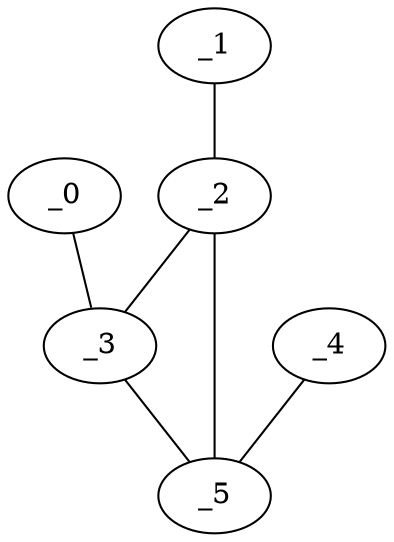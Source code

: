 graph EP1_0102 {
	_0	 [x="1.36905",
		y="2.61766"];
	_3	 [x="1.00398",
		y="2.6155"];
	_0 -- _3;
	_1	 [x="1.99827",
		y="1.18184"];
	_2	 [x="1.05957",
		y="0.59191"];
	_1 -- _2;
	_2 -- _3;
	_5	 [x="1.99781",
		y="1.42911"];
	_2 -- _5;
	_3 -- _5;
	_4	 [x="1.11145",
		y="1.74643"];
	_4 -- _5;
}
